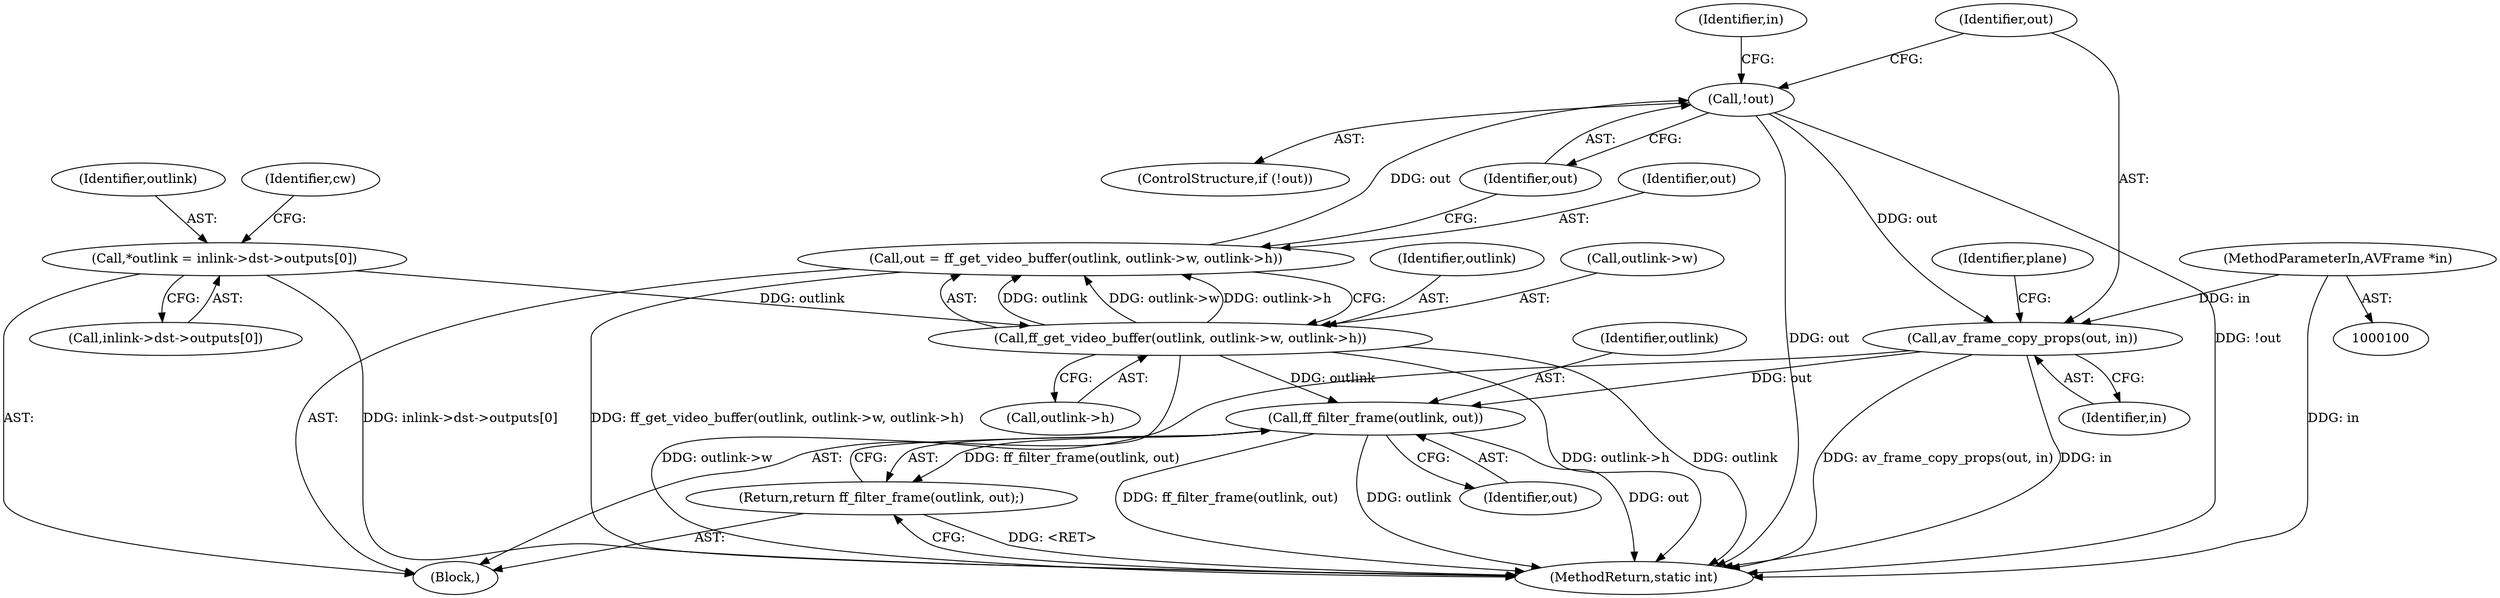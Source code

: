 digraph "0_FFmpeg_e43a0a232dbf6d3c161823c2e07c52e76227a1bc@API" {
"1000174" [label="(Call,av_frame_copy_props(out, in))"];
"1000165" [label="(Call,!out)"];
"1000154" [label="(Call,out = ff_get_video_buffer(outlink, outlink->w, outlink->h))"];
"1000156" [label="(Call,ff_get_video_buffer(outlink, outlink->w, outlink->h))"];
"1000117" [label="(Call,*outlink = inlink->dst->outputs[0])"];
"1000102" [label="(MethodParameterIn,AVFrame *in)"];
"1000291" [label="(Call,ff_filter_frame(outlink, out))"];
"1000290" [label="(Return,return ff_filter_frame(outlink, out);)"];
"1000161" [label="(Call,outlink->h)"];
"1000157" [label="(Identifier,outlink)"];
"1000164" [label="(ControlStructure,if (!out))"];
"1000291" [label="(Call,ff_filter_frame(outlink, out))"];
"1000170" [label="(Identifier,in)"];
"1000166" [label="(Identifier,out)"];
"1000119" [label="(Call,inlink->dst->outputs[0])"];
"1000156" [label="(Call,ff_get_video_buffer(outlink, outlink->w, outlink->h))"];
"1000290" [label="(Return,return ff_filter_frame(outlink, out);)"];
"1000165" [label="(Call,!out)"];
"1000174" [label="(Call,av_frame_copy_props(out, in))"];
"1000293" [label="(Identifier,out)"];
"1000117" [label="(Call,*outlink = inlink->dst->outputs[0])"];
"1000179" [label="(Identifier,plane)"];
"1000155" [label="(Identifier,out)"];
"1000176" [label="(Identifier,in)"];
"1000294" [label="(MethodReturn,static int)"];
"1000158" [label="(Call,outlink->w)"];
"1000175" [label="(Identifier,out)"];
"1000102" [label="(MethodParameterIn,AVFrame *in)"];
"1000103" [label="(Block,)"];
"1000154" [label="(Call,out = ff_get_video_buffer(outlink, outlink->w, outlink->h))"];
"1000292" [label="(Identifier,outlink)"];
"1000118" [label="(Identifier,outlink)"];
"1000130" [label="(Identifier,cw)"];
"1000174" -> "1000103"  [label="AST: "];
"1000174" -> "1000176"  [label="CFG: "];
"1000175" -> "1000174"  [label="AST: "];
"1000176" -> "1000174"  [label="AST: "];
"1000179" -> "1000174"  [label="CFG: "];
"1000174" -> "1000294"  [label="DDG: in"];
"1000174" -> "1000294"  [label="DDG: av_frame_copy_props(out, in)"];
"1000165" -> "1000174"  [label="DDG: out"];
"1000102" -> "1000174"  [label="DDG: in"];
"1000174" -> "1000291"  [label="DDG: out"];
"1000165" -> "1000164"  [label="AST: "];
"1000165" -> "1000166"  [label="CFG: "];
"1000166" -> "1000165"  [label="AST: "];
"1000170" -> "1000165"  [label="CFG: "];
"1000175" -> "1000165"  [label="CFG: "];
"1000165" -> "1000294"  [label="DDG: out"];
"1000165" -> "1000294"  [label="DDG: !out"];
"1000154" -> "1000165"  [label="DDG: out"];
"1000154" -> "1000103"  [label="AST: "];
"1000154" -> "1000156"  [label="CFG: "];
"1000155" -> "1000154"  [label="AST: "];
"1000156" -> "1000154"  [label="AST: "];
"1000166" -> "1000154"  [label="CFG: "];
"1000154" -> "1000294"  [label="DDG: ff_get_video_buffer(outlink, outlink->w, outlink->h)"];
"1000156" -> "1000154"  [label="DDG: outlink"];
"1000156" -> "1000154"  [label="DDG: outlink->w"];
"1000156" -> "1000154"  [label="DDG: outlink->h"];
"1000156" -> "1000161"  [label="CFG: "];
"1000157" -> "1000156"  [label="AST: "];
"1000158" -> "1000156"  [label="AST: "];
"1000161" -> "1000156"  [label="AST: "];
"1000156" -> "1000294"  [label="DDG: outlink"];
"1000156" -> "1000294"  [label="DDG: outlink->w"];
"1000156" -> "1000294"  [label="DDG: outlink->h"];
"1000117" -> "1000156"  [label="DDG: outlink"];
"1000156" -> "1000291"  [label="DDG: outlink"];
"1000117" -> "1000103"  [label="AST: "];
"1000117" -> "1000119"  [label="CFG: "];
"1000118" -> "1000117"  [label="AST: "];
"1000119" -> "1000117"  [label="AST: "];
"1000130" -> "1000117"  [label="CFG: "];
"1000117" -> "1000294"  [label="DDG: inlink->dst->outputs[0]"];
"1000102" -> "1000100"  [label="AST: "];
"1000102" -> "1000294"  [label="DDG: in"];
"1000291" -> "1000290"  [label="AST: "];
"1000291" -> "1000293"  [label="CFG: "];
"1000292" -> "1000291"  [label="AST: "];
"1000293" -> "1000291"  [label="AST: "];
"1000290" -> "1000291"  [label="CFG: "];
"1000291" -> "1000294"  [label="DDG: ff_filter_frame(outlink, out)"];
"1000291" -> "1000294"  [label="DDG: outlink"];
"1000291" -> "1000294"  [label="DDG: out"];
"1000291" -> "1000290"  [label="DDG: ff_filter_frame(outlink, out)"];
"1000290" -> "1000103"  [label="AST: "];
"1000294" -> "1000290"  [label="CFG: "];
"1000290" -> "1000294"  [label="DDG: <RET>"];
}

